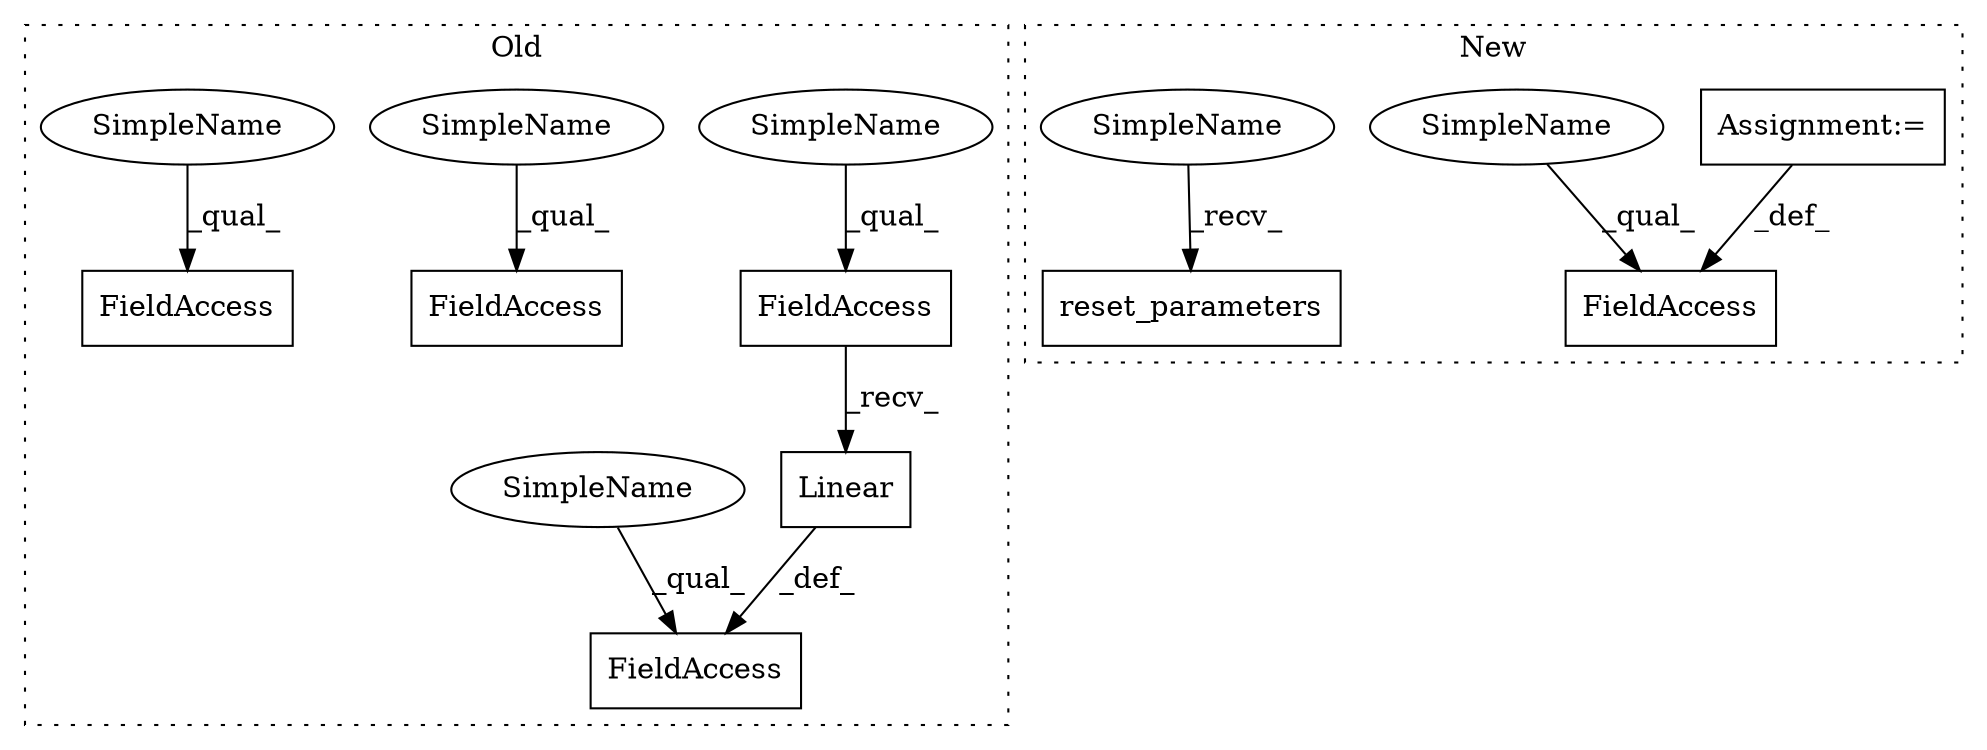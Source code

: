 digraph G {
subgraph cluster0 {
1 [label="Linear" a="32" s="440,470" l="7,1" shape="box"];
3 [label="FieldAccess" a="22" s="431" l="8" shape="box"];
4 [label="FieldAccess" a="22" s="558" l="8" shape="box"];
5 [label="FieldAccess" a="22" s="509" l="8" shape="box"];
6 [label="FieldAccess" a="22" s="419" l="11" shape="box"];
9 [label="SimpleName" a="42" s="431" l="5" shape="ellipse"];
10 [label="SimpleName" a="42" s="509" l="5" shape="ellipse"];
11 [label="SimpleName" a="42" s="558" l="5" shape="ellipse"];
12 [label="SimpleName" a="42" s="419" l="4" shape="ellipse"];
label = "Old";
style="dotted";
}
subgraph cluster1 {
2 [label="reset_parameters" a="32" s="26895" l="18" shape="box"];
7 [label="FieldAccess" a="22" s="26776" l="9" shape="box"];
8 [label="Assignment:=" a="7" s="26573" l="2" shape="box"];
13 [label="SimpleName" a="42" s="26776" l="4" shape="ellipse"];
14 [label="SimpleName" a="42" s="26890" l="4" shape="ellipse"];
label = "New";
style="dotted";
}
1 -> 6 [label="_def_"];
3 -> 1 [label="_recv_"];
8 -> 7 [label="_def_"];
9 -> 3 [label="_qual_"];
10 -> 5 [label="_qual_"];
11 -> 4 [label="_qual_"];
12 -> 6 [label="_qual_"];
13 -> 7 [label="_qual_"];
14 -> 2 [label="_recv_"];
}